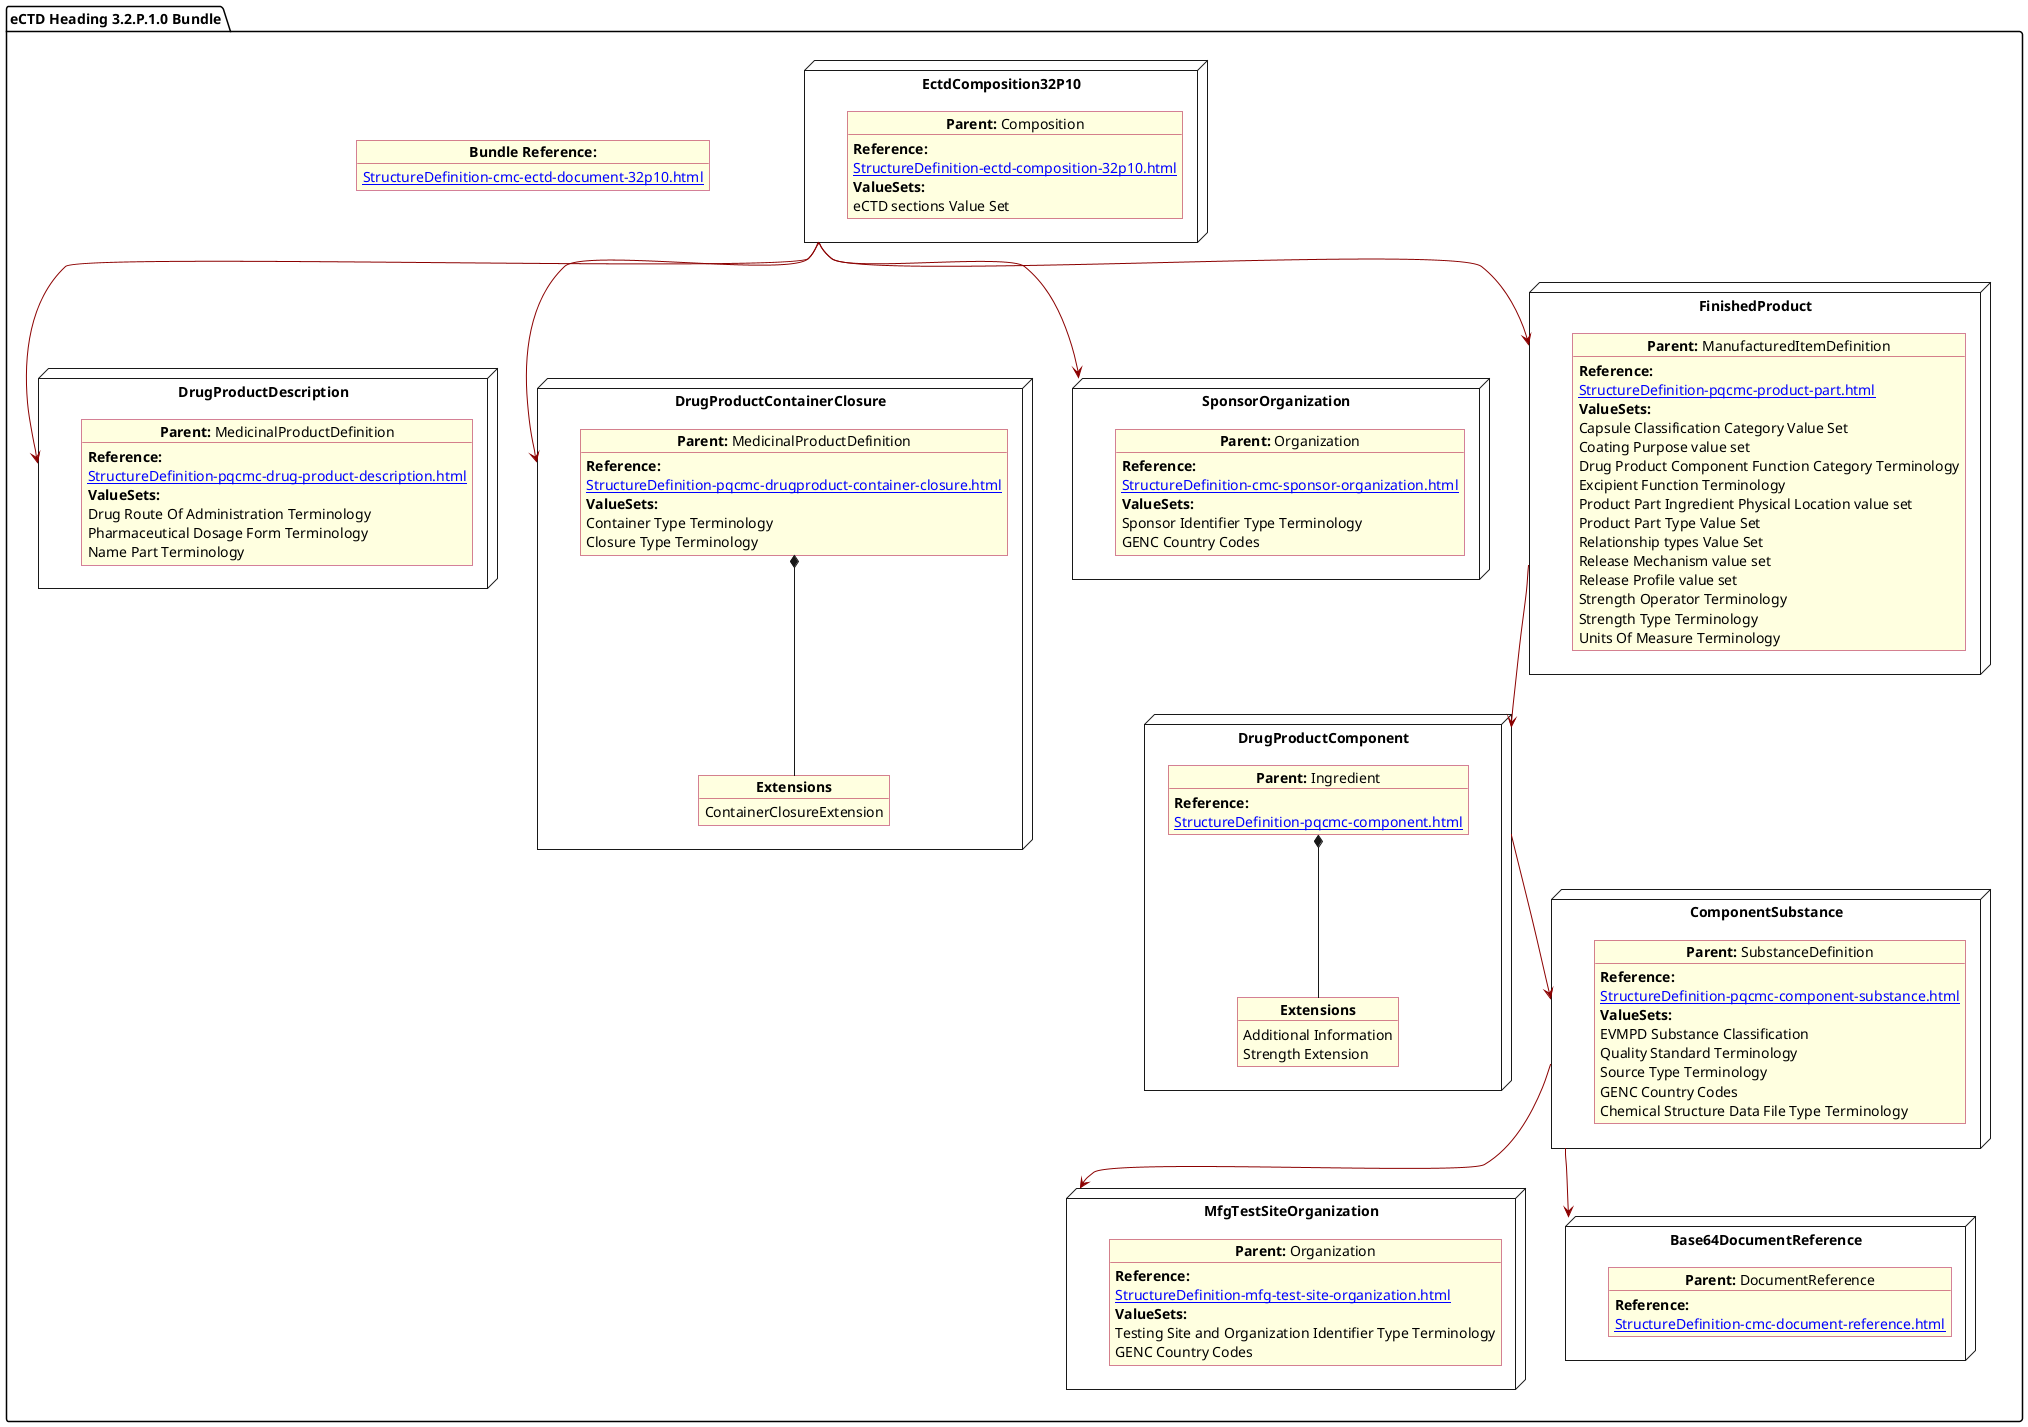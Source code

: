 @startuml ProdDesComp
allowmixing
'Mixed model of use case and object
skinparam svgDimensionStyle false
skinparam ObjectBackgroundColor LightYellow
skinparam ObjectBorderColor #A80036
skinparam activityDiamondBorderColor #A80036
skinparam activityDiamondBackgroundColor lawnGreen
skinparam ClassBorderThickness 4

package "eCTD Heading 3.2.P.1.0 Bundle" as NODES {
  object "**Bundle Reference:**" as objbun {
    [[StructureDefinition-cmc-ectd-document-32p10.html]]
  }

  node "DrugProductDescription" as N2 {

    object "**Parent:** MedicinalProductDefinition" as obj2 {
      **Reference:**
      [[StructureDefinition-pqcmc-drug-product-description.html]]
      **ValueSets:**
      Drug Route Of Administration Terminology
      Pharmaceutical Dosage Form Terminology
      Name Part Terminology
    }
  }
  node "EctdComposition32P10" as N1 {

    object "**Parent:** Composition" as obj1 {
      **Reference:**
      [[StructureDefinition-ectd-composition-32p10.html]]
      **ValueSets:**
      eCTD sections Value Set
    }

  }
  node "DrugProductContainerClosure" as N21 {

    object "**Parent:** MedicinalProductDefinition" as obj22 {
      **Reference:**
      [[StructureDefinition-pqcmc-drugproduct-container-closure.html]]
      **ValueSets:**
      Container Type Terminology
      Closure Type Terminology
    }
    object "**Extensions**" as objEx {
      ContainerClosureExtension
    }
    obj22 *-- objEx
  }

  node "SponsorOrganization" as NSO {

    object "**Parent:** Organization" as objAu {
      **Reference:**
      [[StructureDefinition-cmc-sponsor-organization.html]]
      **ValueSets:**
      Sponsor Identifier Type Terminology
      GENC Country Codes
    }
  }
  node "FinishedProduct"as MID {
    object "**Parent:** ManufacturedItemDefinition" as objMID {

      **Reference:**
      [[StructureDefinition-pqcmc-product-part.html]]
      **ValueSets:**
      Capsule Classification Category Value Set
      Coating Purpose value set
      Drug Product Component Function Category Terminology
      Excipient Function Terminology
      Product Part Ingredient Physical Location value set
      Product Part Type Value Set
      Relationship types Value Set
      Release Mechanism value set
      Release Profile value set
      Strength Operator Terminology
      Strength Type Terminology
      Units Of Measure Terminology
    }
  }
  node "MfgTestSiteOrganization" as NMFG {

    object "**Parent:** Organization" as objDP {
      **Reference:**
      [[StructureDefinition-mfg-test-site-organization.html]]
      **ValueSets:**
      Testing Site and Organization Identifier Type Terminology
      GENC Country Codes
    }
  }

  node "DrugProductComponent" as NN {

    object "**Parent:** Ingredient" as obj3 {
      **Reference:**
      [[StructureDefinition-pqcmc-component.html]]
    }
    object "**Extensions**" as objExs {
      Additional Information
      Strength Extension
    }
    obj3 *-- objExs
  }

  node "ComponentSubstance" as NCS {

    object "**Parent:** SubstanceDefinition" as objSubDef {
      **Reference:**
      [[StructureDefinition-pqcmc-component-substance.html]]
      **ValueSets:**
      EVMPD Substance Classification
      Quality Standard Terminology
      Source Type Terminology
      GENC Country Codes
      Chemical Structure Data File Type Terminology
    }
  }
  node "Base64DocumentReference" as NB64 {

    object "**Parent:** DocumentReference"  as obj64 {

      **Reference:**
      [[StructureDefinition-cmc-document-reference.html]]
    }

  }

  N1 -[#darkred]-> N2
  N1 -[#darkred]-> MID
  N1 -[#darkred]-> NSO
  N1 -[#darkred]-> N21
  MID -[#darkred]-> NN
  NCS -[#darkred]-> NMFG
  NN -[#darkred]-> NCS
  NCS -[#darkred]-> NB64
  @enduml